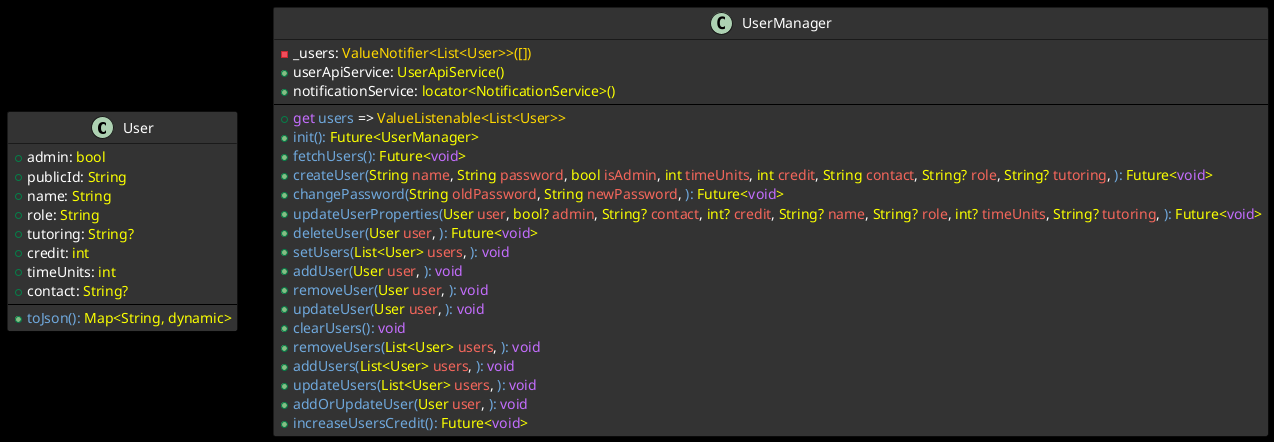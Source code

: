 @startuml

skinparam backgroundColor #000000

skinparam {
    ClassStereotypeFontColor #FFD700
    ClassStereotypeFontSize 12
    ClassStereotypeFontStyle bold
}
skinparam class {
    BackgroundColor #333333
    BorderColor #000000
    ArrowColor #FFFFFF
    FontColor #D3D3D3
}
skinparam classAttribute {
    FontColor #D3D3D
}
class User {
+admin: <font color=#faff00>bool</font>
+publicId: <font color=#faff00>String</font>
+name: <font color=#faff00>String</font>
+role: <font color=#faff00>String</font>
+tutoring: <font color=#faff00>String?</font>
+credit: <font color=#faff00>int</font>
+timeUnits: <font color=#faff00>int</font>
+contact: <font color=#faff00>String?</font>
---
+<font color=#6fa8dc>toJson(</font><font color=#6fa8dc>):</font> <font color=#faff00>Map<String, dynamic></font>
}
class UserManager {
-_users: <font color=#ffd700>ValueNotifier<List<User>>([])</font>
+userApiService: <font color=#faff00>UserApiService()</font>
+notificationService: <font color=#faff00>locator<NotificationService>()</font>
---
+<font color=#c36dfd>get</font> <font color=#6fa8dc>users</font> => <font color=#ffd700>ValueListenable<List<User>></font>
+<font color=#6fa8dc>init(</font><font color=#6fa8dc>):</font> <font color=#faff00>Future<UserManager></font>
+<font color=#6fa8dc>fetchUsers(</font><font color=#6fa8dc>):</font> <font color=#faff00>Future<</font><font color=#c36dfd>void</font><font color=#faff00>></font>
+<font color=#6fa8dc>createUser(</font><font color=#faff00>String</font> <font color=#f4665b>name</font>, <font color=#faff00>String</font> <font color=#f4665b>password</font>, <font color=#faff00>bool</font> <font color=#f4665b>isAdmin</font>, <font color=#faff00>int</font> <font color=#f4665b>timeUnits</font>, <font color=#faff00>int</font> <font color=#f4665b>credit</font>, <font color=#faff00>String</font> <font color=#f4665b>contact</font>, <font color=#faff00>String?</font> <font color=#f4665b>role</font>, <font color=#faff00>String?</font> <font color=#f4665b>tutoring</font>, <font color=#6fa8dc>):</font> <font color=#faff00>Future<</font><font color=#c36dfd>void</font><font color=#faff00>></font>
+<font color=#6fa8dc>changePassword(</font><font color=#faff00>String</font> <font color=#f4665b>oldPassword</font>, <font color=#faff00>String</font> <font color=#f4665b>newPassword</font>, <font color=#6fa8dc>):</font> <font color=#faff00>Future<</font><font color=#c36dfd>void</font><font color=#faff00>></font>
+<font color=#6fa8dc>updateUserProperties(</font><font color=#faff00>User</font> <font color=#f4665b>user</font>, <font color=#faff00>bool?</font> <font color=#f4665b>admin</font>, <font color=#faff00>String?</font> <font color=#f4665b>contact</font>, <font color=#faff00>int?</font> <font color=#f4665b>credit</font>, <font color=#faff00>String?</font> <font color=#f4665b>name</font>, <font color=#faff00>String?</font> <font color=#f4665b>role</font>, <font color=#faff00>int?</font> <font color=#f4665b>timeUnits</font>, <font color=#faff00>String?</font> <font color=#f4665b>tutoring</font>, <font color=#6fa8dc>):</font> <font color=#faff00>Future<</font><font color=#c36dfd>void</font><font color=#faff00>></font>
+<font color=#6fa8dc>deleteUser(</font><font color=#faff00>User</font> <font color=#f4665b>user</font>, <font color=#6fa8dc>):</font> <font color=#faff00>Future<</font><font color=#c36dfd>void</font><font color=#faff00>></font>
+<font color=#6fa8dc>setUsers(</font><font color=#faff00>List<User></font> <font color=#f4665b>users</font>, <font color=#6fa8dc>):</font> <font color=#c36dfd>void</font>
+<font color=#6fa8dc>addUser(</font><font color=#faff00>User</font> <font color=#f4665b>user</font>, <font color=#6fa8dc>):</font> <font color=#c36dfd>void</font>
+<font color=#6fa8dc>removeUser(</font><font color=#faff00>User</font> <font color=#f4665b>user</font>, <font color=#6fa8dc>):</font> <font color=#c36dfd>void</font>
+<font color=#6fa8dc>updateUser(</font><font color=#faff00>User</font> <font color=#f4665b>user</font>, <font color=#6fa8dc>):</font> <font color=#c36dfd>void</font>
+<font color=#6fa8dc>clearUsers(</font><font color=#6fa8dc>):</font> <font color=#c36dfd>void</font>
+<font color=#6fa8dc>removeUsers(</font><font color=#faff00>List<User></font> <font color=#f4665b>users</font>, <font color=#6fa8dc>):</font> <font color=#c36dfd>void</font>
+<font color=#6fa8dc>addUsers(</font><font color=#faff00>List<User></font> <font color=#f4665b>users</font>, <font color=#6fa8dc>):</font> <font color=#c36dfd>void</font>
+<font color=#6fa8dc>updateUsers(</font><font color=#faff00>List<User></font> <font color=#f4665b>users</font>, <font color=#6fa8dc>):</font> <font color=#c36dfd>void</font>
+<font color=#6fa8dc>addOrUpdateUser(</font><font color=#faff00>User</font> <font color=#f4665b>user</font>, <font color=#6fa8dc>):</font> <font color=#c36dfd>void</font>
+<font color=#6fa8dc>increaseUsersCredit(</font><font color=#6fa8dc>):</font> <font color=#faff00>Future<</font><font color=#c36dfd>void</font><font color=#faff00>></font>
}
@enduml